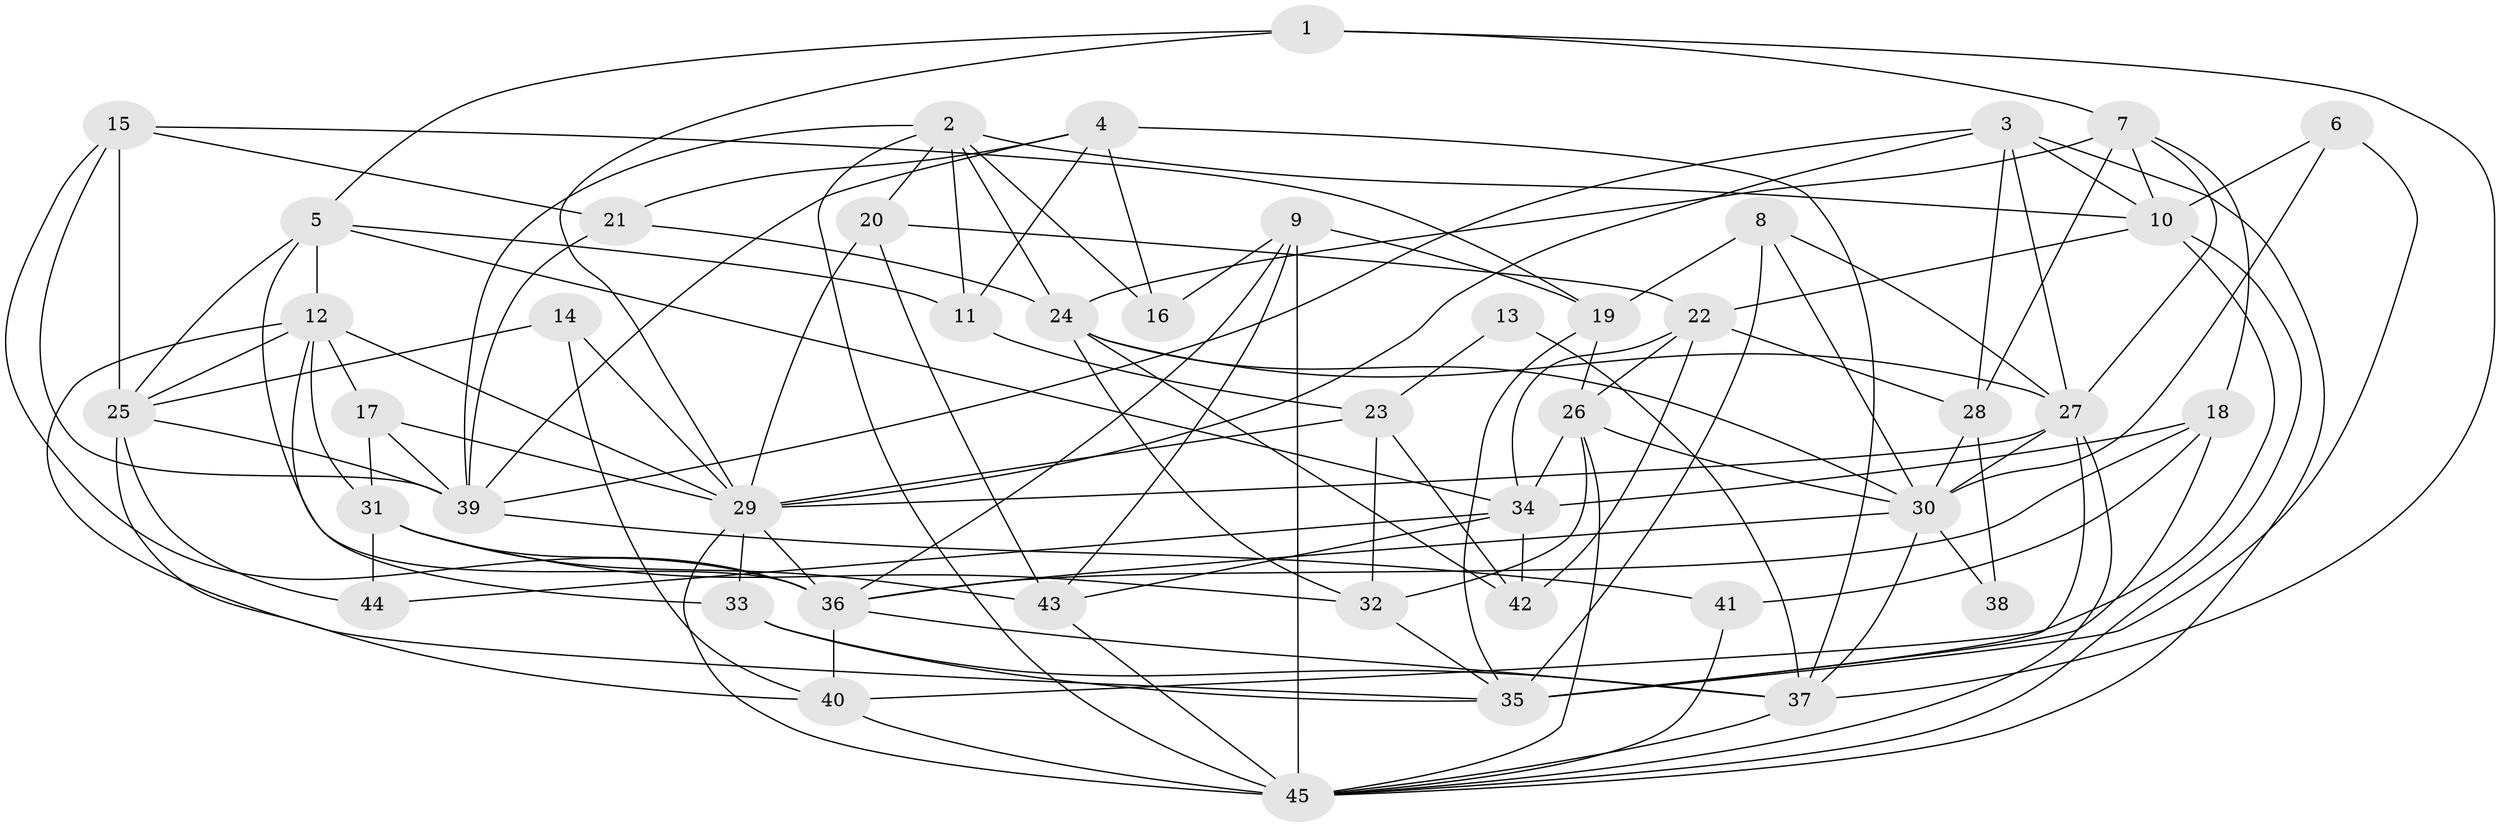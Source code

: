 // original degree distribution, {2: 0.12222222222222222, 5: 0.2111111111111111, 3: 0.3, 6: 0.07777777777777778, 4: 0.23333333333333334, 8: 0.011111111111111112, 7: 0.044444444444444446}
// Generated by graph-tools (version 1.1) at 2025/50/03/09/25 03:50:08]
// undirected, 45 vertices, 125 edges
graph export_dot {
graph [start="1"]
  node [color=gray90,style=filled];
  1;
  2;
  3;
  4;
  5;
  6;
  7;
  8;
  9;
  10;
  11;
  12;
  13;
  14;
  15;
  16;
  17;
  18;
  19;
  20;
  21;
  22;
  23;
  24;
  25;
  26;
  27;
  28;
  29;
  30;
  31;
  32;
  33;
  34;
  35;
  36;
  37;
  38;
  39;
  40;
  41;
  42;
  43;
  44;
  45;
  1 -- 5 [weight=1.0];
  1 -- 7 [weight=1.0];
  1 -- 29 [weight=1.0];
  1 -- 37 [weight=1.0];
  2 -- 10 [weight=1.0];
  2 -- 11 [weight=1.0];
  2 -- 16 [weight=1.0];
  2 -- 20 [weight=1.0];
  2 -- 24 [weight=1.0];
  2 -- 39 [weight=1.0];
  2 -- 45 [weight=1.0];
  3 -- 10 [weight=1.0];
  3 -- 27 [weight=1.0];
  3 -- 28 [weight=1.0];
  3 -- 29 [weight=1.0];
  3 -- 39 [weight=1.0];
  3 -- 45 [weight=1.0];
  4 -- 11 [weight=1.0];
  4 -- 16 [weight=1.0];
  4 -- 21 [weight=1.0];
  4 -- 37 [weight=1.0];
  4 -- 39 [weight=1.0];
  5 -- 11 [weight=1.0];
  5 -- 12 [weight=1.0];
  5 -- 25 [weight=1.0];
  5 -- 34 [weight=1.0];
  5 -- 36 [weight=2.0];
  6 -- 10 [weight=1.0];
  6 -- 30 [weight=1.0];
  6 -- 35 [weight=1.0];
  7 -- 10 [weight=1.0];
  7 -- 18 [weight=1.0];
  7 -- 24 [weight=1.0];
  7 -- 27 [weight=1.0];
  7 -- 28 [weight=1.0];
  8 -- 19 [weight=1.0];
  8 -- 27 [weight=1.0];
  8 -- 30 [weight=1.0];
  8 -- 35 [weight=1.0];
  9 -- 16 [weight=1.0];
  9 -- 19 [weight=1.0];
  9 -- 36 [weight=1.0];
  9 -- 43 [weight=1.0];
  9 -- 45 [weight=2.0];
  10 -- 22 [weight=1.0];
  10 -- 40 [weight=1.0];
  10 -- 45 [weight=1.0];
  11 -- 23 [weight=1.0];
  12 -- 17 [weight=1.0];
  12 -- 25 [weight=1.0];
  12 -- 29 [weight=1.0];
  12 -- 31 [weight=1.0];
  12 -- 33 [weight=1.0];
  12 -- 35 [weight=1.0];
  13 -- 23 [weight=1.0];
  13 -- 37 [weight=1.0];
  14 -- 25 [weight=1.0];
  14 -- 29 [weight=1.0];
  14 -- 40 [weight=1.0];
  15 -- 19 [weight=1.0];
  15 -- 21 [weight=1.0];
  15 -- 25 [weight=1.0];
  15 -- 36 [weight=1.0];
  15 -- 39 [weight=1.0];
  17 -- 29 [weight=1.0];
  17 -- 31 [weight=1.0];
  17 -- 39 [weight=1.0];
  18 -- 34 [weight=1.0];
  18 -- 35 [weight=1.0];
  18 -- 36 [weight=1.0];
  18 -- 41 [weight=1.0];
  19 -- 26 [weight=1.0];
  19 -- 35 [weight=1.0];
  20 -- 22 [weight=1.0];
  20 -- 29 [weight=1.0];
  20 -- 43 [weight=1.0];
  21 -- 24 [weight=1.0];
  21 -- 39 [weight=1.0];
  22 -- 26 [weight=1.0];
  22 -- 28 [weight=1.0];
  22 -- 34 [weight=1.0];
  22 -- 42 [weight=1.0];
  23 -- 29 [weight=1.0];
  23 -- 32 [weight=1.0];
  23 -- 42 [weight=1.0];
  24 -- 27 [weight=1.0];
  24 -- 30 [weight=1.0];
  24 -- 32 [weight=1.0];
  24 -- 42 [weight=1.0];
  25 -- 39 [weight=1.0];
  25 -- 40 [weight=1.0];
  25 -- 44 [weight=1.0];
  26 -- 30 [weight=1.0];
  26 -- 32 [weight=1.0];
  26 -- 34 [weight=1.0];
  26 -- 45 [weight=1.0];
  27 -- 29 [weight=1.0];
  27 -- 30 [weight=1.0];
  27 -- 35 [weight=1.0];
  27 -- 45 [weight=1.0];
  28 -- 30 [weight=1.0];
  28 -- 38 [weight=1.0];
  29 -- 33 [weight=1.0];
  29 -- 36 [weight=1.0];
  29 -- 45 [weight=1.0];
  30 -- 36 [weight=1.0];
  30 -- 37 [weight=1.0];
  30 -- 38 [weight=1.0];
  31 -- 32 [weight=1.0];
  31 -- 36 [weight=2.0];
  31 -- 43 [weight=1.0];
  31 -- 44 [weight=1.0];
  32 -- 35 [weight=1.0];
  33 -- 35 [weight=1.0];
  33 -- 37 [weight=1.0];
  34 -- 42 [weight=1.0];
  34 -- 43 [weight=1.0];
  34 -- 44 [weight=1.0];
  36 -- 37 [weight=1.0];
  36 -- 40 [weight=1.0];
  37 -- 45 [weight=1.0];
  39 -- 41 [weight=1.0];
  40 -- 45 [weight=2.0];
  41 -- 45 [weight=1.0];
  43 -- 45 [weight=1.0];
}
